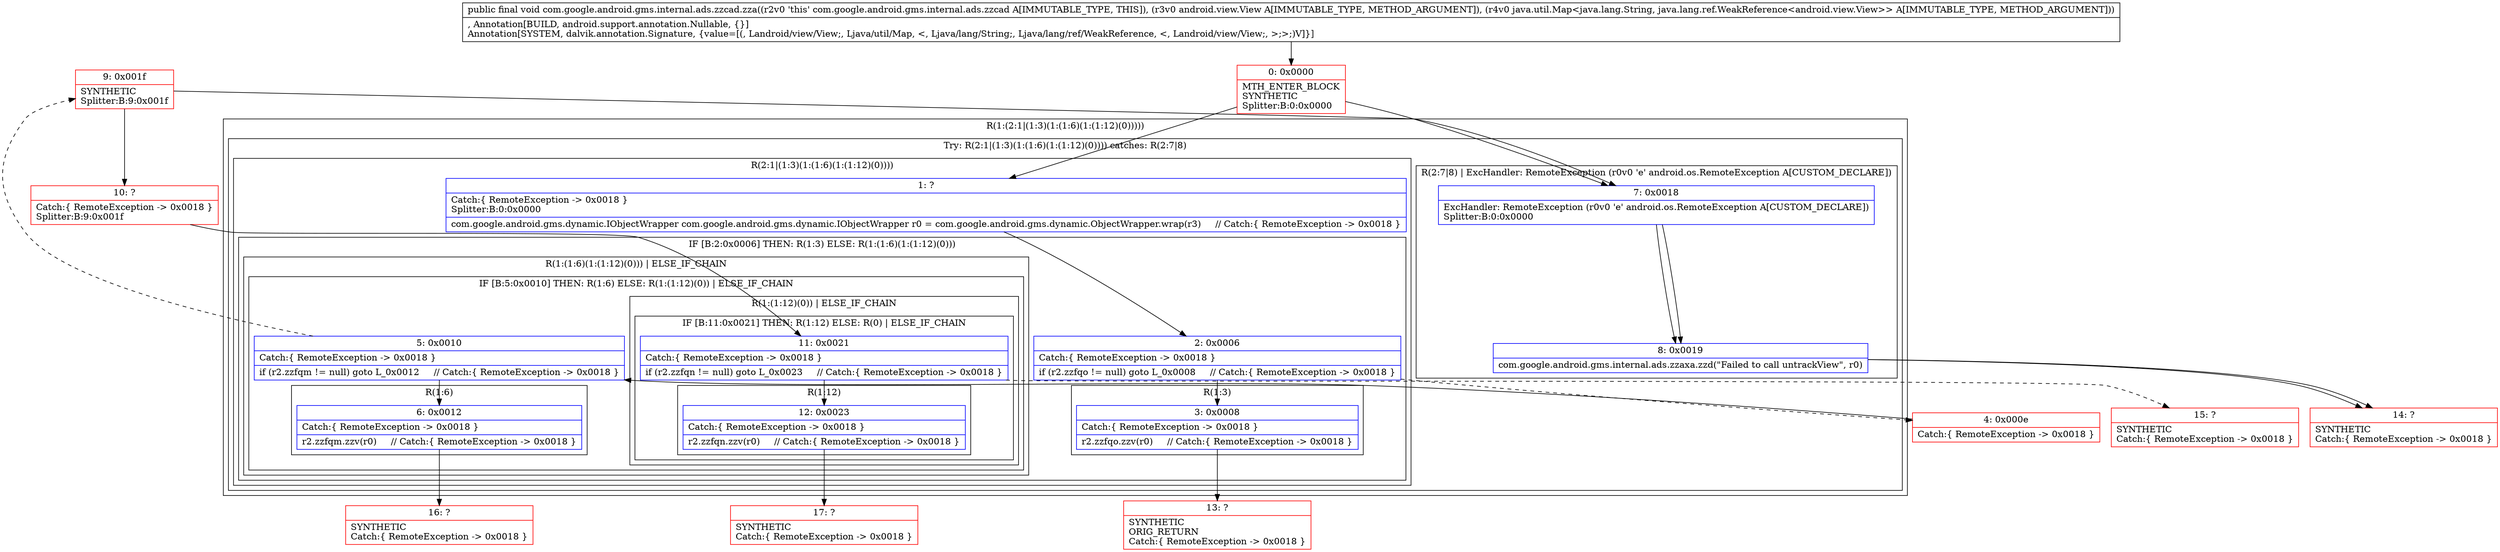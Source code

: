 digraph "CFG forcom.google.android.gms.internal.ads.zzcad.zza(Landroid\/view\/View;Ljava\/util\/Map;)V" {
subgraph cluster_Region_2045546413 {
label = "R(1:(2:1|(1:3)(1:(1:6)(1:(1:12)(0)))))";
node [shape=record,color=blue];
subgraph cluster_TryCatchRegion_293830103 {
label = "Try: R(2:1|(1:3)(1:(1:6)(1:(1:12)(0)))) catches: R(2:7|8)";
node [shape=record,color=blue];
subgraph cluster_Region_1623700013 {
label = "R(2:1|(1:3)(1:(1:6)(1:(1:12)(0))))";
node [shape=record,color=blue];
Node_1 [shape=record,label="{1\:\ ?|Catch:\{ RemoteException \-\> 0x0018 \}\lSplitter:B:0:0x0000\l|com.google.android.gms.dynamic.IObjectWrapper com.google.android.gms.dynamic.IObjectWrapper r0 = com.google.android.gms.dynamic.ObjectWrapper.wrap(r3)     \/\/ Catch:\{ RemoteException \-\> 0x0018 \}\l}"];
subgraph cluster_IfRegion_693915716 {
label = "IF [B:2:0x0006] THEN: R(1:3) ELSE: R(1:(1:6)(1:(1:12)(0)))";
node [shape=record,color=blue];
Node_2 [shape=record,label="{2\:\ 0x0006|Catch:\{ RemoteException \-\> 0x0018 \}\l|if (r2.zzfqo != null) goto L_0x0008     \/\/ Catch:\{ RemoteException \-\> 0x0018 \}\l}"];
subgraph cluster_Region_543233252 {
label = "R(1:3)";
node [shape=record,color=blue];
Node_3 [shape=record,label="{3\:\ 0x0008|Catch:\{ RemoteException \-\> 0x0018 \}\l|r2.zzfqo.zzv(r0)     \/\/ Catch:\{ RemoteException \-\> 0x0018 \}\l}"];
}
subgraph cluster_Region_1729004335 {
label = "R(1:(1:6)(1:(1:12)(0))) | ELSE_IF_CHAIN\l";
node [shape=record,color=blue];
subgraph cluster_IfRegion_2055403908 {
label = "IF [B:5:0x0010] THEN: R(1:6) ELSE: R(1:(1:12)(0)) | ELSE_IF_CHAIN\l";
node [shape=record,color=blue];
Node_5 [shape=record,label="{5\:\ 0x0010|Catch:\{ RemoteException \-\> 0x0018 \}\l|if (r2.zzfqm != null) goto L_0x0012     \/\/ Catch:\{ RemoteException \-\> 0x0018 \}\l}"];
subgraph cluster_Region_1660143245 {
label = "R(1:6)";
node [shape=record,color=blue];
Node_6 [shape=record,label="{6\:\ 0x0012|Catch:\{ RemoteException \-\> 0x0018 \}\l|r2.zzfqm.zzv(r0)     \/\/ Catch:\{ RemoteException \-\> 0x0018 \}\l}"];
}
subgraph cluster_Region_1894080198 {
label = "R(1:(1:12)(0)) | ELSE_IF_CHAIN\l";
node [shape=record,color=blue];
subgraph cluster_IfRegion_1005649646 {
label = "IF [B:11:0x0021] THEN: R(1:12) ELSE: R(0) | ELSE_IF_CHAIN\l";
node [shape=record,color=blue];
Node_11 [shape=record,label="{11\:\ 0x0021|Catch:\{ RemoteException \-\> 0x0018 \}\l|if (r2.zzfqn != null) goto L_0x0023     \/\/ Catch:\{ RemoteException \-\> 0x0018 \}\l}"];
subgraph cluster_Region_2004289009 {
label = "R(1:12)";
node [shape=record,color=blue];
Node_12 [shape=record,label="{12\:\ 0x0023|Catch:\{ RemoteException \-\> 0x0018 \}\l|r2.zzfqn.zzv(r0)     \/\/ Catch:\{ RemoteException \-\> 0x0018 \}\l}"];
}
subgraph cluster_Region_687080772 {
label = "R(0)";
node [shape=record,color=blue];
}
}
}
}
}
}
}
subgraph cluster_Region_1171752711 {
label = "R(2:7|8) | ExcHandler: RemoteException (r0v0 'e' android.os.RemoteException A[CUSTOM_DECLARE])\l";
node [shape=record,color=blue];
Node_7 [shape=record,label="{7\:\ 0x0018|ExcHandler: RemoteException (r0v0 'e' android.os.RemoteException A[CUSTOM_DECLARE])\lSplitter:B:0:0x0000\l}"];
Node_8 [shape=record,label="{8\:\ 0x0019|com.google.android.gms.internal.ads.zzaxa.zzd(\"Failed to call untrackView\", r0)\l}"];
}
}
}
subgraph cluster_Region_1171752711 {
label = "R(2:7|8) | ExcHandler: RemoteException (r0v0 'e' android.os.RemoteException A[CUSTOM_DECLARE])\l";
node [shape=record,color=blue];
Node_7 [shape=record,label="{7\:\ 0x0018|ExcHandler: RemoteException (r0v0 'e' android.os.RemoteException A[CUSTOM_DECLARE])\lSplitter:B:0:0x0000\l}"];
Node_8 [shape=record,label="{8\:\ 0x0019|com.google.android.gms.internal.ads.zzaxa.zzd(\"Failed to call untrackView\", r0)\l}"];
}
Node_0 [shape=record,color=red,label="{0\:\ 0x0000|MTH_ENTER_BLOCK\lSYNTHETIC\lSplitter:B:0:0x0000\l}"];
Node_4 [shape=record,color=red,label="{4\:\ 0x000e|Catch:\{ RemoteException \-\> 0x0018 \}\l}"];
Node_9 [shape=record,color=red,label="{9\:\ 0x001f|SYNTHETIC\lSplitter:B:9:0x001f\l}"];
Node_10 [shape=record,color=red,label="{10\:\ ?|Catch:\{ RemoteException \-\> 0x0018 \}\lSplitter:B:9:0x001f\l}"];
Node_13 [shape=record,color=red,label="{13\:\ ?|SYNTHETIC\lORIG_RETURN\lCatch:\{ RemoteException \-\> 0x0018 \}\l}"];
Node_14 [shape=record,color=red,label="{14\:\ ?|SYNTHETIC\lCatch:\{ RemoteException \-\> 0x0018 \}\l}"];
Node_15 [shape=record,color=red,label="{15\:\ ?|SYNTHETIC\lCatch:\{ RemoteException \-\> 0x0018 \}\l}"];
Node_16 [shape=record,color=red,label="{16\:\ ?|SYNTHETIC\lCatch:\{ RemoteException \-\> 0x0018 \}\l}"];
Node_17 [shape=record,color=red,label="{17\:\ ?|SYNTHETIC\lCatch:\{ RemoteException \-\> 0x0018 \}\l}"];
MethodNode[shape=record,label="{public final void com.google.android.gms.internal.ads.zzcad.zza((r2v0 'this' com.google.android.gms.internal.ads.zzcad A[IMMUTABLE_TYPE, THIS]), (r3v0 android.view.View A[IMMUTABLE_TYPE, METHOD_ARGUMENT]), (r4v0 java.util.Map\<java.lang.String, java.lang.ref.WeakReference\<android.view.View\>\> A[IMMUTABLE_TYPE, METHOD_ARGUMENT]))  | , Annotation[BUILD, android.support.annotation.Nullable, \{\}]\lAnnotation[SYSTEM, dalvik.annotation.Signature, \{value=[(, Landroid\/view\/View;, Ljava\/util\/Map, \<, Ljava\/lang\/String;, Ljava\/lang\/ref\/WeakReference, \<, Landroid\/view\/View;, \>;\>;)V]\}]\l}"];
MethodNode -> Node_0;
Node_1 -> Node_2;
Node_2 -> Node_3;
Node_2 -> Node_4[style=dashed];
Node_3 -> Node_13;
Node_5 -> Node_6;
Node_5 -> Node_9[style=dashed];
Node_6 -> Node_16;
Node_11 -> Node_12;
Node_11 -> Node_15[style=dashed];
Node_12 -> Node_17;
Node_7 -> Node_8;
Node_8 -> Node_14;
Node_7 -> Node_8;
Node_8 -> Node_14;
Node_0 -> Node_1;
Node_0 -> Node_7;
Node_4 -> Node_5;
Node_9 -> Node_10;
Node_9 -> Node_7;
Node_10 -> Node_11;
}

